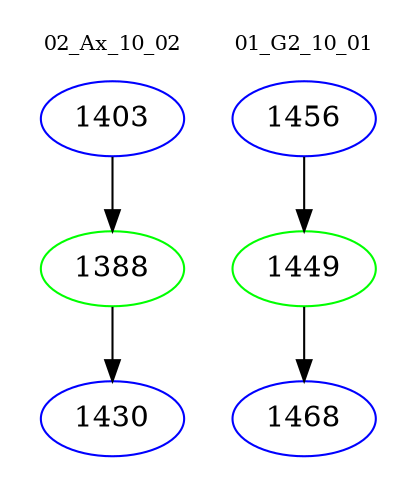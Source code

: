 digraph{
subgraph cluster_0 {
color = white
label = "02_Ax_10_02";
fontsize=10;
T0_1403 [label="1403", color="blue"]
T0_1403 -> T0_1388 [color="black"]
T0_1388 [label="1388", color="green"]
T0_1388 -> T0_1430 [color="black"]
T0_1430 [label="1430", color="blue"]
}
subgraph cluster_1 {
color = white
label = "01_G2_10_01";
fontsize=10;
T1_1456 [label="1456", color="blue"]
T1_1456 -> T1_1449 [color="black"]
T1_1449 [label="1449", color="green"]
T1_1449 -> T1_1468 [color="black"]
T1_1468 [label="1468", color="blue"]
}
}
